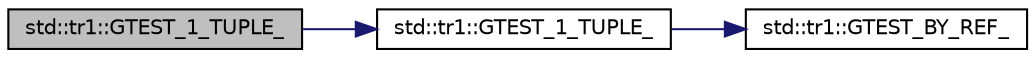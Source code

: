 digraph "std::tr1::GTEST_1_TUPLE_"
{
  edge [fontname="Helvetica",fontsize="10",labelfontname="Helvetica",labelfontsize="10"];
  node [fontname="Helvetica",fontsize="10",shape=record];
  rankdir="LR";
  Node6 [label="std::tr1::GTEST_1_TUPLE_",height=0.2,width=0.4,color="black", fillcolor="grey75", style="filled", fontcolor="black"];
  Node6 -> Node7 [color="midnightblue",fontsize="10",style="solid",fontname="Helvetica"];
  Node7 [label="std::tr1::GTEST_1_TUPLE_",height=0.2,width=0.4,color="black", fillcolor="white", style="filled",URL="$d2/db7/namespacestd_1_1tr1.html#a9971f52f994f142fe36c786b991cfd3e"];
  Node7 -> Node8 [color="midnightblue",fontsize="10",style="solid",fontname="Helvetica"];
  Node8 [label="std::tr1::GTEST_BY_REF_",height=0.2,width=0.4,color="black", fillcolor="white", style="filled",URL="$d2/db7/namespacestd_1_1tr1.html#ae7b5ea477ac34a3eef5c4c15c42b76ed"];
}
